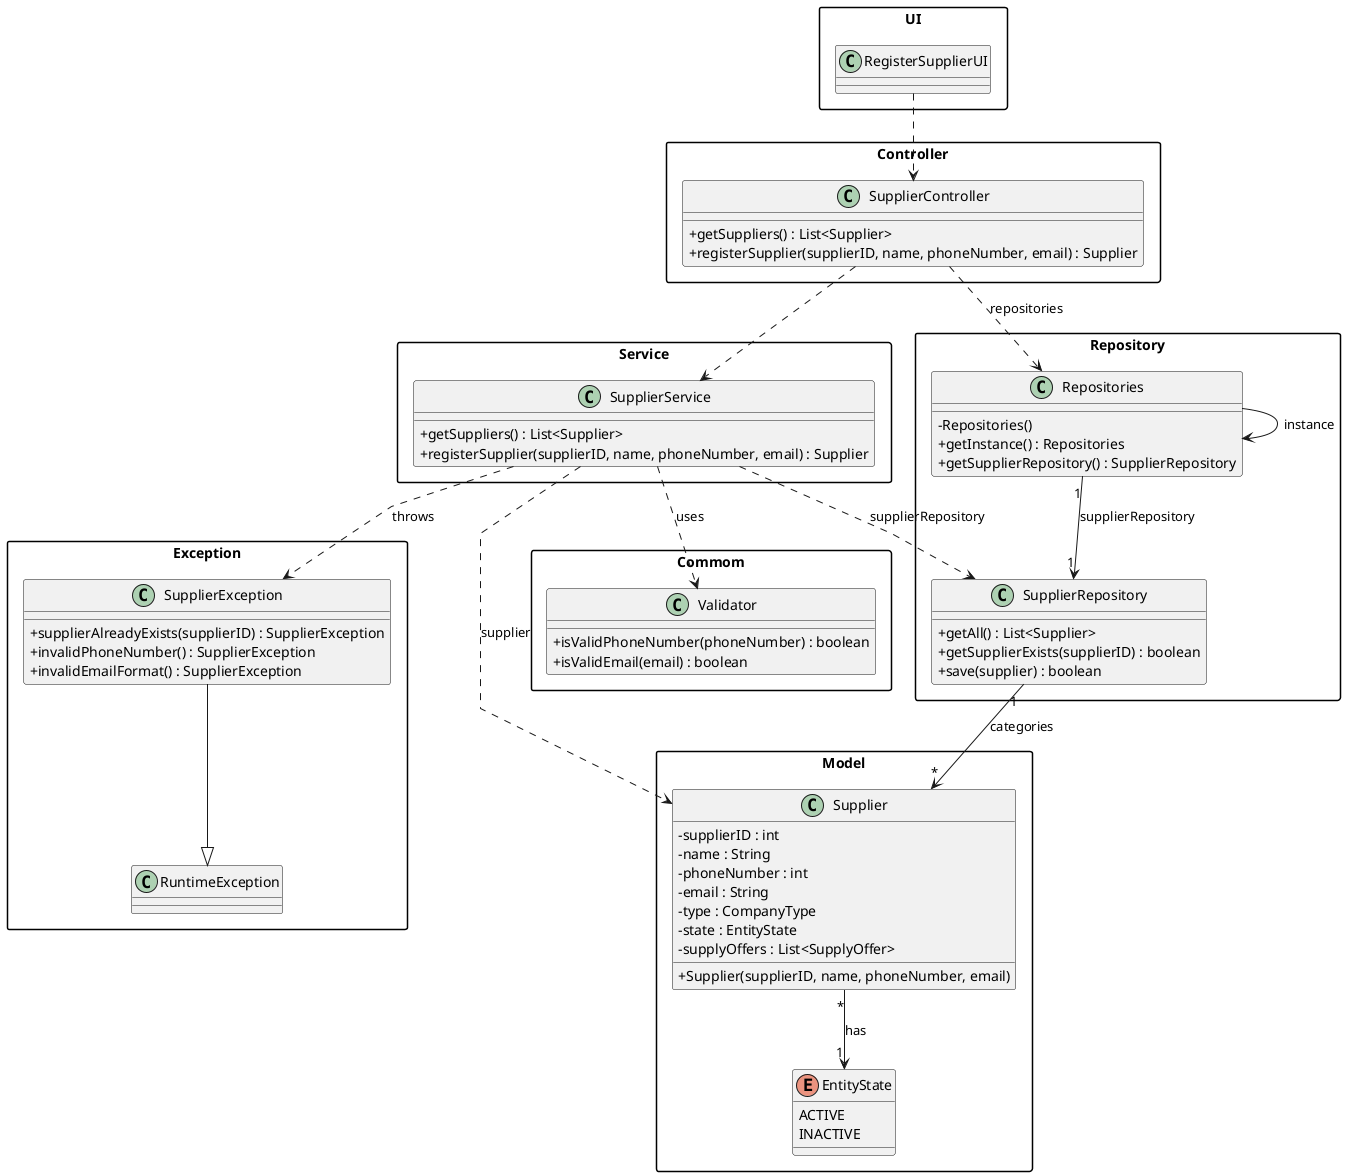 @startuml
skinparam packageStyle rectangle
skinparam shadowing false
skinparam linetype polyline
skinparam classAttributeIconSize 0

package "UI" {
    class RegisterSupplierUI {
    }
}

package "Controller" {
    class SupplierController {
        +getSuppliers() : List<Supplier>
        +registerSupplier(supplierID, name, phoneNumber, email) : Supplier
    }
}

package "Service" {
    class SupplierService {
        +getSuppliers() : List<Supplier>
        +registerSupplier(supplierID, name, phoneNumber, email) : Supplier
    }
}

package "Repository" {
    class Repositories {
        -Repositories()
        +getInstance() : Repositories
        +getSupplierRepository() : SupplierRepository
    }

    class SupplierRepository {
        +getAll() : List<Supplier>
        +getSupplierExists(supplierID) : boolean
        +save(supplier) : boolean
    }
}

package "Model" {
    class Supplier {
        -supplierID : int
        -name : String
        -phoneNumber : int
        -email : String
        -type : CompanyType
        -state : EntityState
        -supplyOffers : List<SupplyOffer>
        +Supplier(supplierID, name, phoneNumber, email)
    }

    enum EntityState {
        ACTIVE
        INACTIVE
    }
}

package "Exception" {
    class SupplierException {
        +supplierAlreadyExists(supplierID) : SupplierException
        +invalidPhoneNumber() : SupplierException
        +invalidEmailFormat() : SupplierException
    }

    class RuntimeException
}

package "Commom" {
    class Validator {
        +isValidPhoneNumber(phoneNumber) : boolean
        +isValidEmail(email) : boolean
    }
}


RegisterSupplierUI ..> SupplierController
SupplierController ..> SupplierService
SupplierController ..> Repositories : repositories
SupplierService ..> SupplierRepository : supplierRepository
SupplierService ..> Supplier : supplier
Repositories --> Repositories : instance
Repositories "1" --> "1" SupplierRepository : supplierRepository
SupplierRepository "1" --> "*" Supplier : categories
Supplier "*" --> "1" EntityState : has
SupplierService ..> SupplierException : throws
SupplierException --|> RuntimeException
SupplierService ..> Validator : uses

@enduml
